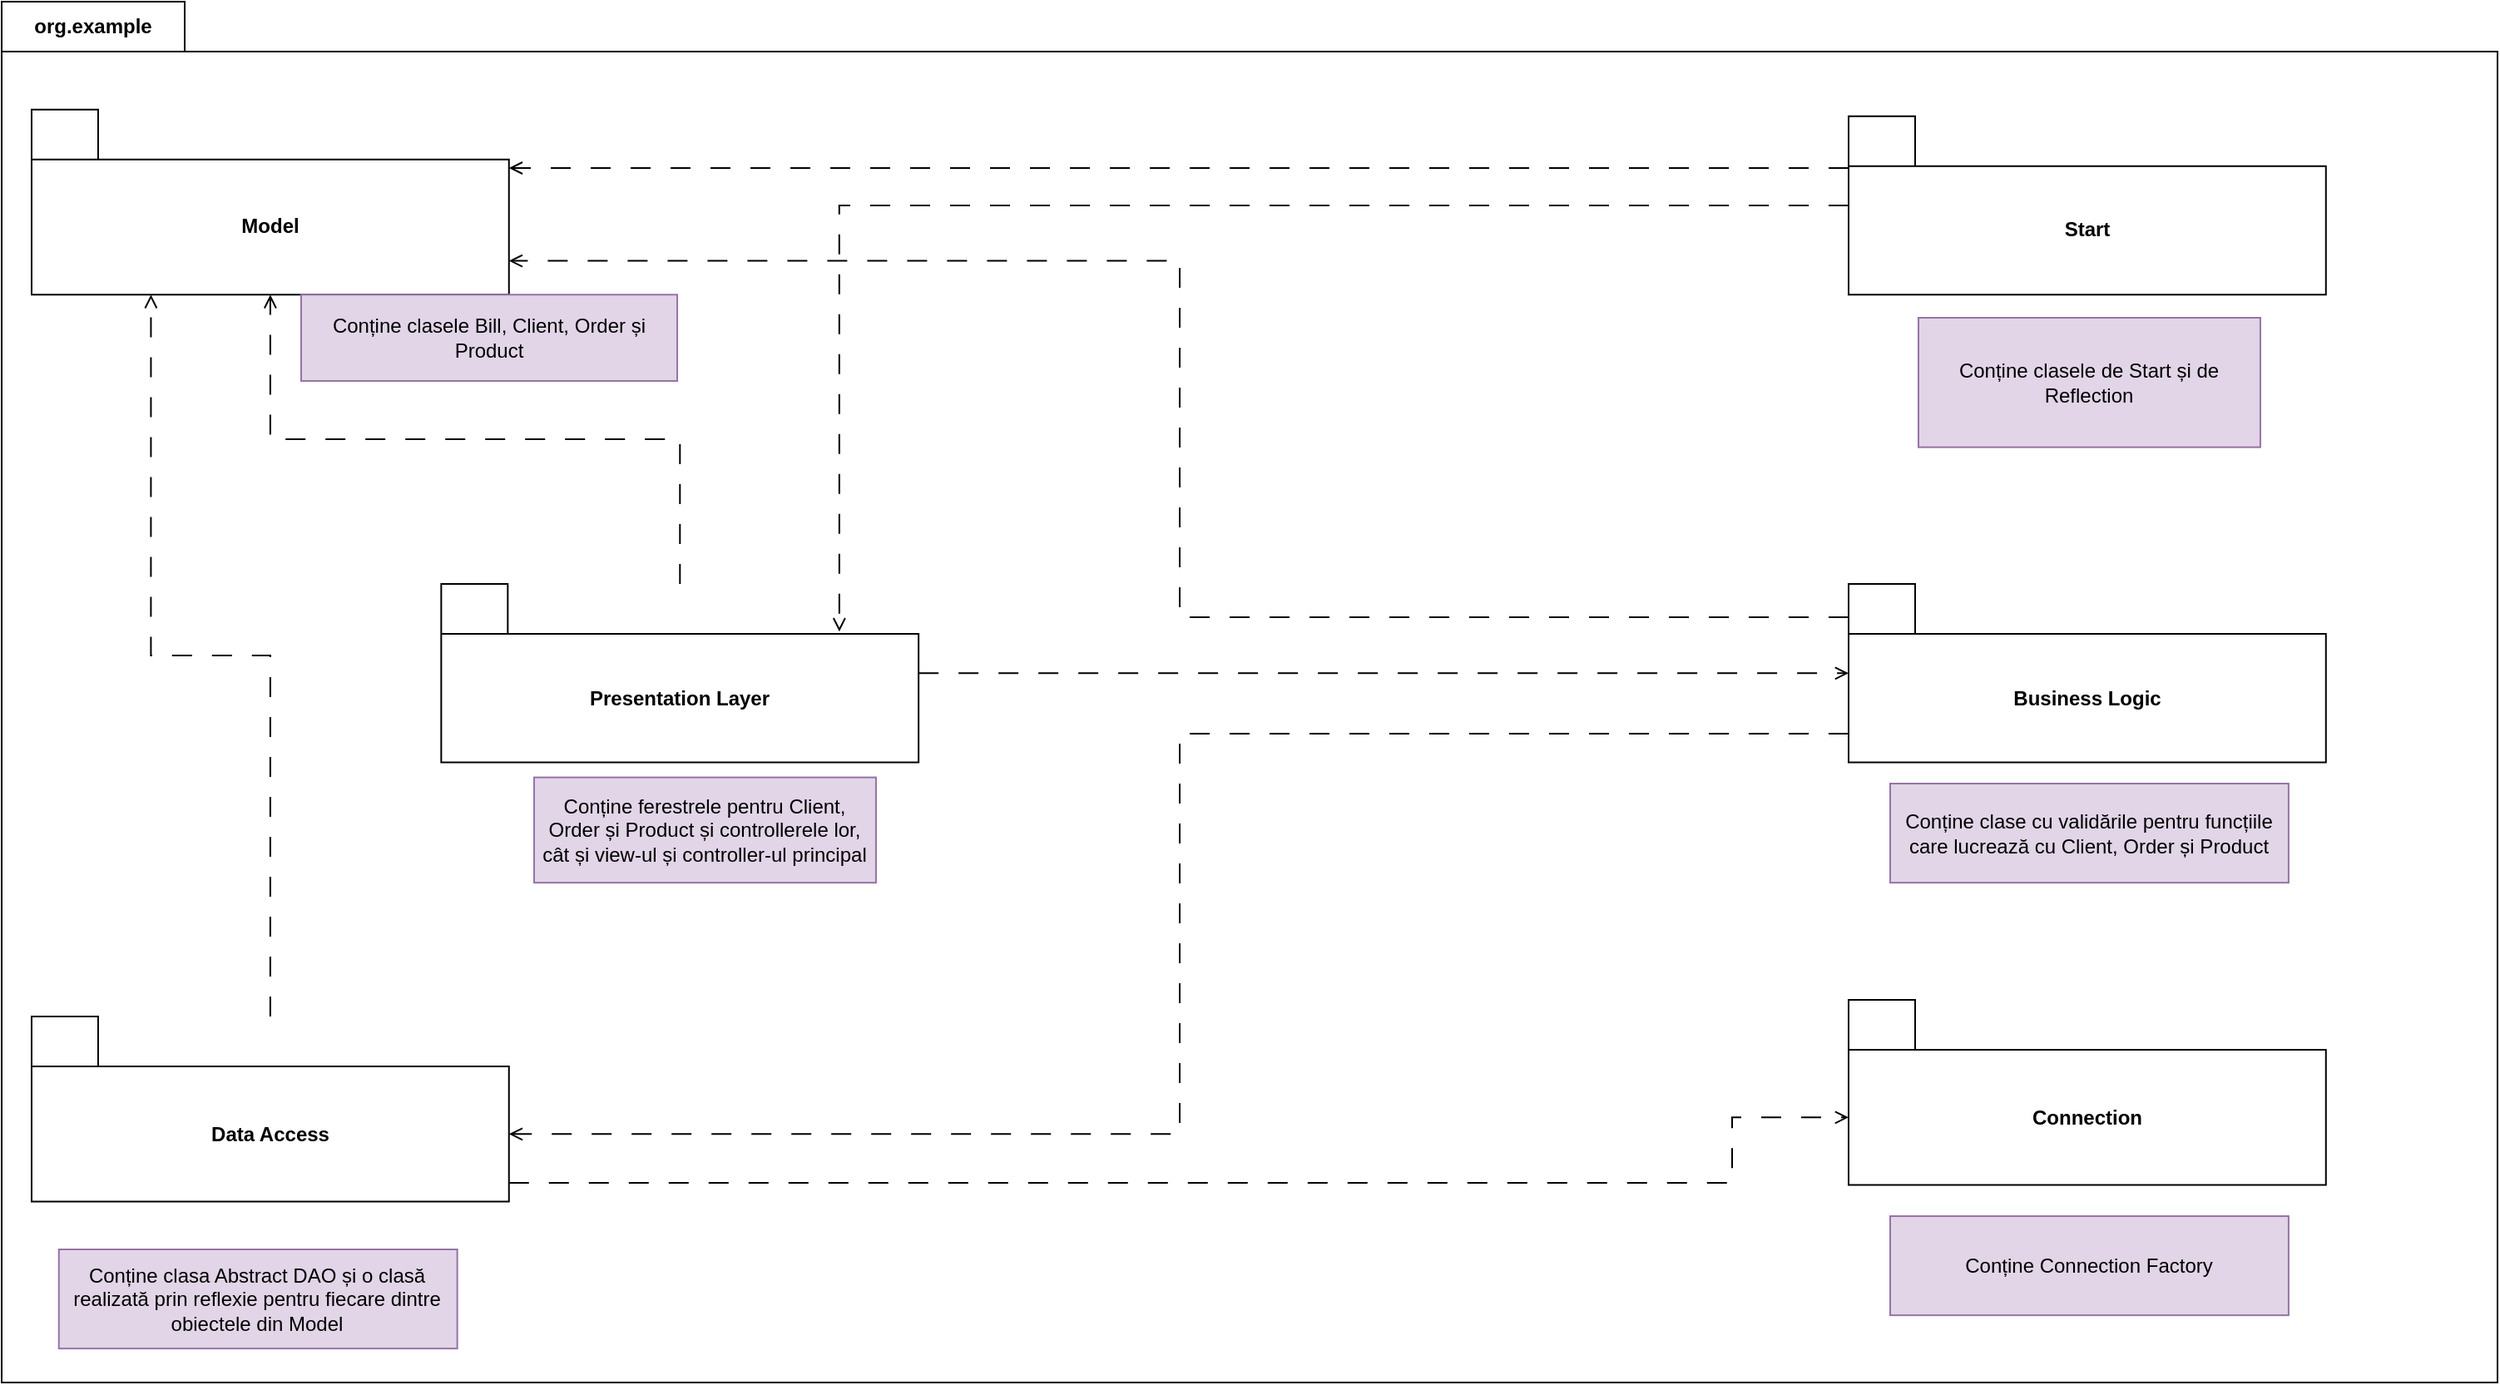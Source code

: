 <mxfile version="26.0.16">
  <diagram name="Page-1" id="lSjUMZfvMA8hhWLQU78y">
    <mxGraphModel dx="2600" dy="1035" grid="1" gridSize="10" guides="1" tooltips="1" connect="1" arrows="1" fold="1" page="1" pageScale="1" pageWidth="850" pageHeight="1100" math="0" shadow="0">
      <root>
        <mxCell id="0" />
        <mxCell id="1" parent="0" />
        <mxCell id="a-Cqv5iyh34GKB-4RarY-5" value="org.example" style="shape=folder;fontStyle=1;tabWidth=110;tabHeight=30;tabPosition=left;html=1;boundedLbl=1;labelInHeader=1;container=1;collapsible=0;whiteSpace=wrap;" parent="1" vertex="1">
          <mxGeometry x="-550" y="220" width="1500" height="830" as="geometry" />
        </mxCell>
        <mxCell id="a-Cqv5iyh34GKB-4RarY-6" value="" style="html=1;strokeColor=none;resizeWidth=1;resizeHeight=1;fillColor=none;part=1;connectable=0;allowArrows=0;deletable=0;whiteSpace=wrap;" parent="a-Cqv5iyh34GKB-4RarY-5" vertex="1">
          <mxGeometry width="1500" height="79.808" relative="1" as="geometry">
            <mxPoint y="30" as="offset" />
          </mxGeometry>
        </mxCell>
        <mxCell id="a-Cqv5iyh34GKB-4RarY-12" value="Model" style="shape=folder;fontStyle=1;tabWidth=40;tabHeight=30;tabPosition=left;html=1;boundedLbl=1;whiteSpace=wrap;" parent="a-Cqv5iyh34GKB-4RarY-5" vertex="1">
          <mxGeometry x="17.997" y="64.839" width="286.89" height="111.289" as="geometry" />
        </mxCell>
        <mxCell id="jcSeLcif83pzqpo4W0sb-6" style="edgeStyle=orthogonalEdgeStyle;rounded=0;orthogonalLoop=1;jettySize=auto;html=1;dashed=1;dashPattern=12 12;endArrow=open;endFill=0;" edge="1" parent="a-Cqv5iyh34GKB-4RarY-5" source="a-Cqv5iyh34GKB-4RarY-11" target="a-Cqv5iyh34GKB-4RarY-10">
          <mxGeometry relative="1" as="geometry" />
        </mxCell>
        <mxCell id="jcSeLcif83pzqpo4W0sb-7" style="edgeStyle=orthogonalEdgeStyle;rounded=0;orthogonalLoop=1;jettySize=auto;html=1;dashed=1;dashPattern=12 12;endArrow=open;endFill=0;" edge="1" parent="a-Cqv5iyh34GKB-4RarY-5" source="a-Cqv5iyh34GKB-4RarY-11" target="a-Cqv5iyh34GKB-4RarY-12">
          <mxGeometry relative="1" as="geometry" />
        </mxCell>
        <mxCell id="a-Cqv5iyh34GKB-4RarY-11" value="Presentation Layer" style="shape=folder;fontStyle=1;tabWidth=40;tabHeight=30;tabPosition=left;html=1;boundedLbl=1;whiteSpace=wrap;" parent="a-Cqv5iyh34GKB-4RarY-5" vertex="1">
          <mxGeometry x="264.177" y="350.005" width="286.89" height="107.301" as="geometry" />
        </mxCell>
        <mxCell id="a-Cqv5iyh34GKB-4RarY-10" value="Business Logic" style="shape=folder;fontStyle=1;tabWidth=40;tabHeight=30;tabPosition=left;html=1;boundedLbl=1;whiteSpace=wrap;" parent="a-Cqv5iyh34GKB-4RarY-5" vertex="1">
          <mxGeometry x="1110.002" y="350.01" width="286.89" height="107.301" as="geometry" />
        </mxCell>
        <mxCell id="a-Cqv5iyh34GKB-4RarY-14" value="Conține ferestrele pentru Client, Order și Product și controllerele lor, cât și view-ul și controller-ul principal" style="text;html=1;align=center;verticalAlign=middle;whiteSpace=wrap;rounded=0;fillColor=#e1d5e7;strokeColor=#9673a6;" parent="a-Cqv5iyh34GKB-4RarY-5" vertex="1">
          <mxGeometry x="320" y="466.28" width="205.48" height="63.3" as="geometry" />
        </mxCell>
        <mxCell id="a-Cqv5iyh34GKB-4RarY-15" value="Conține clasele Bill, Client, Order și Product" style="text;html=1;align=center;verticalAlign=middle;whiteSpace=wrap;rounded=0;fillColor=#e1d5e7;strokeColor=#9673a6;" parent="a-Cqv5iyh34GKB-4RarY-5" vertex="1">
          <mxGeometry x="179.996" y="176.124" width="226.027" height="51.875" as="geometry" />
        </mxCell>
        <mxCell id="a-Cqv5iyh34GKB-4RarY-17" value="Conține clase cu validările pentru funcțiile care lucrează cu Client, Order și Product" style="text;html=1;align=center;verticalAlign=middle;whiteSpace=wrap;rounded=0;fillColor=#e1d5e7;strokeColor=#9673a6;" parent="a-Cqv5iyh34GKB-4RarY-5" vertex="1">
          <mxGeometry x="1135" y="470" width="239.45" height="59.58" as="geometry" />
        </mxCell>
        <mxCell id="a-Cqv5iyh34GKB-4RarY-28" value="&lt;div&gt;Conține clasele de Start și de Reflection&lt;/div&gt;" style="text;html=1;align=center;verticalAlign=middle;whiteSpace=wrap;rounded=0;fillColor=#e1d5e7;strokeColor=#9673a6;" parent="a-Cqv5iyh34GKB-4RarY-5" vertex="1">
          <mxGeometry x="1151.99" y="190.004" width="205.479" height="77.813" as="geometry" />
        </mxCell>
        <mxCell id="jcSeLcif83pzqpo4W0sb-13" style="edgeStyle=orthogonalEdgeStyle;rounded=0;orthogonalLoop=1;jettySize=auto;html=1;endArrow=open;endFill=0;dashed=1;dashPattern=12 12;" edge="1" parent="a-Cqv5iyh34GKB-4RarY-5" source="jcSeLcif83pzqpo4W0sb-1" target="a-Cqv5iyh34GKB-4RarY-12">
          <mxGeometry relative="1" as="geometry">
            <Array as="points">
              <mxPoint x="708" y="100" />
              <mxPoint x="708" y="100" />
            </Array>
          </mxGeometry>
        </mxCell>
        <mxCell id="jcSeLcif83pzqpo4W0sb-1" value="Start" style="shape=folder;fontStyle=1;tabWidth=40;tabHeight=30;tabPosition=left;html=1;boundedLbl=1;whiteSpace=wrap;" vertex="1" parent="a-Cqv5iyh34GKB-4RarY-5">
          <mxGeometry x="1110.002" y="68.824" width="286.89" height="107.301" as="geometry" />
        </mxCell>
        <mxCell id="jcSeLcif83pzqpo4W0sb-2" value="Connection" style="shape=folder;fontStyle=1;tabWidth=40;tabHeight=30;tabPosition=left;html=1;boundedLbl=1;whiteSpace=wrap;" vertex="1" parent="a-Cqv5iyh34GKB-4RarY-5">
          <mxGeometry x="1109.997" y="599.999" width="286.89" height="111.289" as="geometry" />
        </mxCell>
        <mxCell id="jcSeLcif83pzqpo4W0sb-3" value="Data Access" style="shape=folder;fontStyle=1;tabWidth=40;tabHeight=30;tabPosition=left;html=1;boundedLbl=1;whiteSpace=wrap;" vertex="1" parent="a-Cqv5iyh34GKB-4RarY-5">
          <mxGeometry x="17.997" y="609.999" width="286.89" height="111.289" as="geometry" />
        </mxCell>
        <mxCell id="jcSeLcif83pzqpo4W0sb-4" value="Conține clasa Abstract DAO și o clasă realizată prin reflexie pentru fiecare dintre obiectele din Model" style="text;html=1;align=center;verticalAlign=middle;whiteSpace=wrap;rounded=0;fillColor=#e1d5e7;strokeColor=#9673a6;" vertex="1" parent="a-Cqv5iyh34GKB-4RarY-5">
          <mxGeometry x="34.38" y="750" width="239.45" height="59.58" as="geometry" />
        </mxCell>
        <mxCell id="jcSeLcif83pzqpo4W0sb-5" value="Conține Connection Factory" style="text;html=1;align=center;verticalAlign=middle;whiteSpace=wrap;rounded=0;fillColor=#e1d5e7;strokeColor=#9673a6;" vertex="1" parent="a-Cqv5iyh34GKB-4RarY-5">
          <mxGeometry x="1135" y="730" width="239.45" height="59.58" as="geometry" />
        </mxCell>
        <mxCell id="jcSeLcif83pzqpo4W0sb-8" style="edgeStyle=orthogonalEdgeStyle;rounded=0;orthogonalLoop=1;jettySize=auto;html=1;entryX=0;entryY=0;entryDx=286.89;entryDy=70.645;entryPerimeter=0;dashed=1;dashPattern=12 12;endArrow=open;endFill=0;" edge="1" parent="a-Cqv5iyh34GKB-4RarY-5" source="a-Cqv5iyh34GKB-4RarY-10" target="jcSeLcif83pzqpo4W0sb-3">
          <mxGeometry relative="1" as="geometry">
            <Array as="points">
              <mxPoint x="708" y="440" />
              <mxPoint x="708" y="681" />
            </Array>
          </mxGeometry>
        </mxCell>
        <mxCell id="jcSeLcif83pzqpo4W0sb-9" style="edgeStyle=orthogonalEdgeStyle;rounded=0;orthogonalLoop=1;jettySize=auto;html=1;entryX=0;entryY=0;entryDx=286.89;entryDy=90.967;entryPerimeter=0;dashed=1;dashPattern=12 12;endArrow=open;endFill=0;" edge="1" parent="a-Cqv5iyh34GKB-4RarY-5" source="a-Cqv5iyh34GKB-4RarY-10" target="a-Cqv5iyh34GKB-4RarY-12">
          <mxGeometry relative="1" as="geometry">
            <Array as="points">
              <mxPoint x="708" y="370" />
              <mxPoint x="708" y="156" />
            </Array>
          </mxGeometry>
        </mxCell>
        <mxCell id="jcSeLcif83pzqpo4W0sb-10" style="edgeStyle=orthogonalEdgeStyle;rounded=0;orthogonalLoop=1;jettySize=auto;html=1;entryX=0.25;entryY=1;entryDx=0;entryDy=0;entryPerimeter=0;dashed=1;dashPattern=12 12;endArrow=open;endFill=0;" edge="1" parent="a-Cqv5iyh34GKB-4RarY-5" source="jcSeLcif83pzqpo4W0sb-3" target="a-Cqv5iyh34GKB-4RarY-12">
          <mxGeometry relative="1" as="geometry" />
        </mxCell>
        <mxCell id="jcSeLcif83pzqpo4W0sb-11" style="edgeStyle=orthogonalEdgeStyle;rounded=0;orthogonalLoop=1;jettySize=auto;html=1;entryX=0;entryY=0;entryDx=0;entryDy=70.645;entryPerimeter=0;dashed=1;dashPattern=12 12;endArrow=open;endFill=0;" edge="1" parent="a-Cqv5iyh34GKB-4RarY-5" source="jcSeLcif83pzqpo4W0sb-3" target="jcSeLcif83pzqpo4W0sb-2">
          <mxGeometry relative="1" as="geometry">
            <Array as="points">
              <mxPoint x="1040" y="710" />
              <mxPoint x="1040" y="671" />
            </Array>
          </mxGeometry>
        </mxCell>
        <mxCell id="jcSeLcif83pzqpo4W0sb-12" style="edgeStyle=orthogonalEdgeStyle;rounded=0;orthogonalLoop=1;jettySize=auto;html=1;entryX=0.834;entryY=0.267;entryDx=0;entryDy=0;entryPerimeter=0;dashed=1;dashPattern=12 12;endArrow=open;endFill=0;" edge="1" parent="a-Cqv5iyh34GKB-4RarY-5" source="jcSeLcif83pzqpo4W0sb-1" target="a-Cqv5iyh34GKB-4RarY-11">
          <mxGeometry relative="1" as="geometry" />
        </mxCell>
      </root>
    </mxGraphModel>
  </diagram>
</mxfile>
